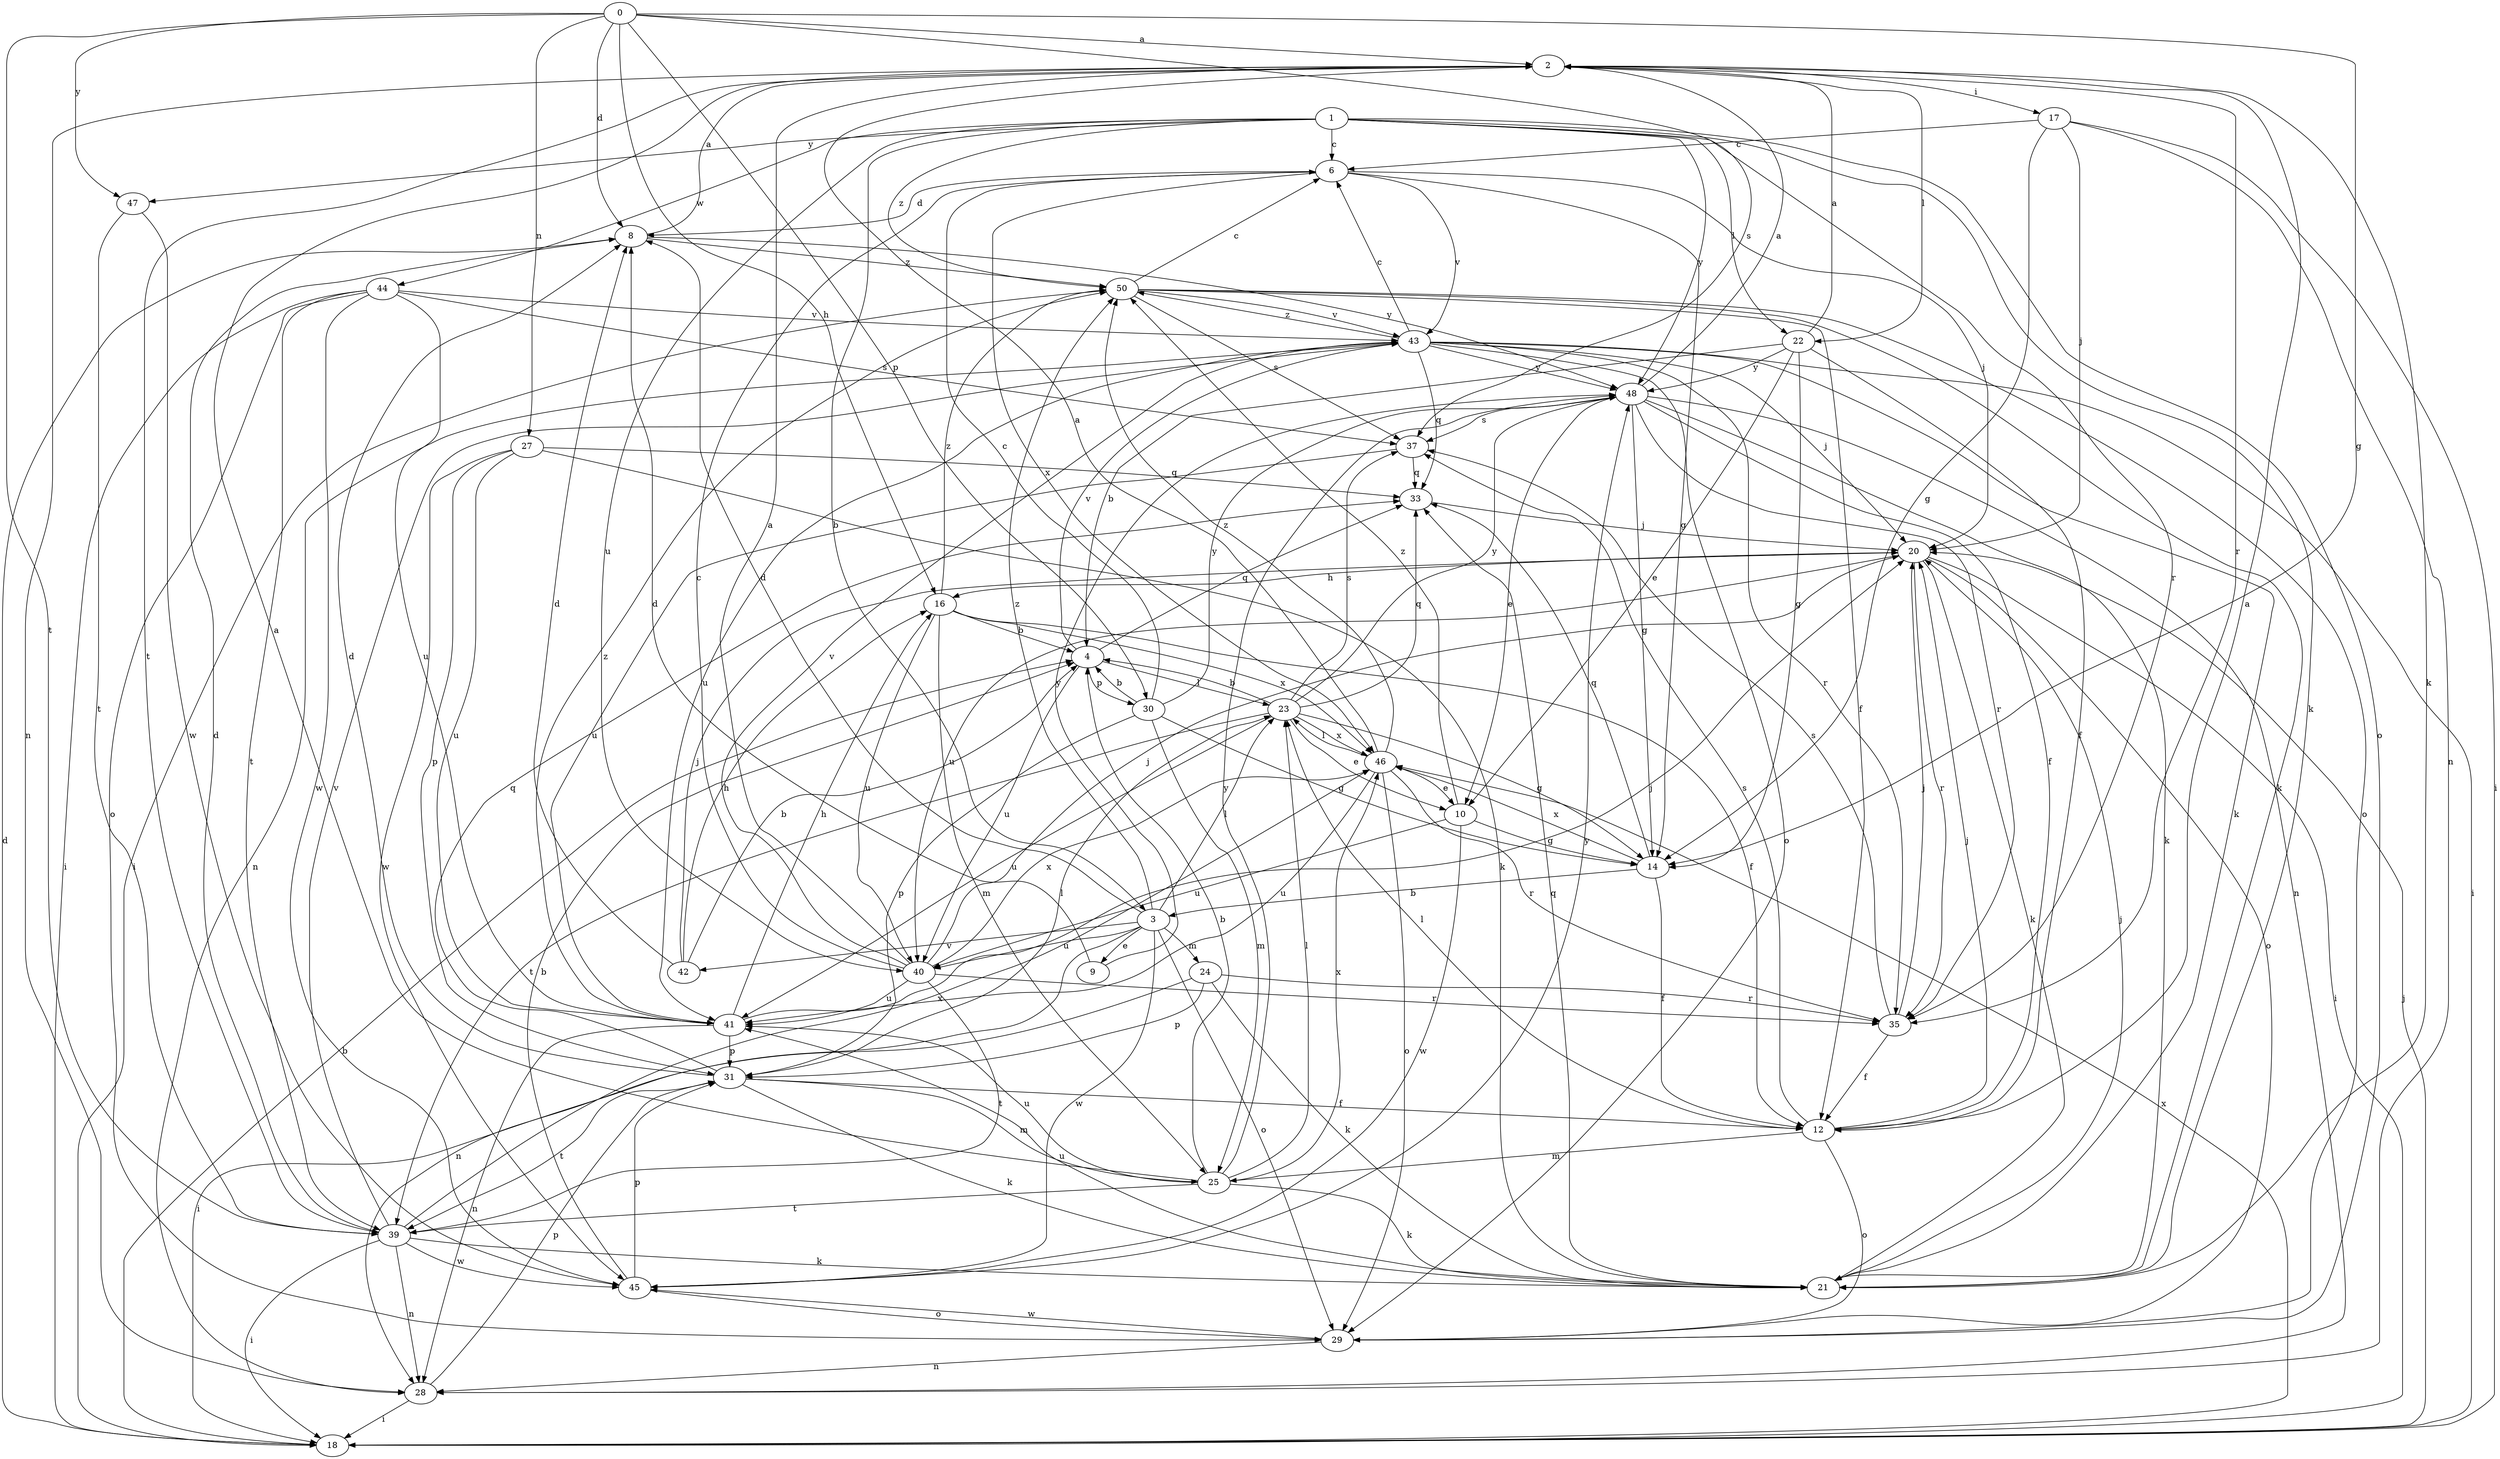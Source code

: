 strict digraph  {
0;
1;
2;
3;
4;
6;
8;
9;
10;
12;
14;
16;
17;
18;
20;
21;
22;
23;
24;
25;
27;
28;
29;
30;
31;
33;
35;
37;
39;
40;
41;
42;
43;
44;
45;
46;
47;
48;
50;
0 -> 2  [label=a];
0 -> 8  [label=d];
0 -> 14  [label=g];
0 -> 16  [label=h];
0 -> 27  [label=n];
0 -> 30  [label=p];
0 -> 37  [label=s];
0 -> 39  [label=t];
0 -> 47  [label=y];
1 -> 3  [label=b];
1 -> 6  [label=c];
1 -> 21  [label=k];
1 -> 22  [label=l];
1 -> 29  [label=o];
1 -> 35  [label=r];
1 -> 40  [label=u];
1 -> 44  [label=w];
1 -> 47  [label=y];
1 -> 48  [label=y];
1 -> 50  [label=z];
2 -> 17  [label=i];
2 -> 21  [label=k];
2 -> 22  [label=l];
2 -> 28  [label=n];
2 -> 35  [label=r];
2 -> 39  [label=t];
3 -> 8  [label=d];
3 -> 9  [label=e];
3 -> 23  [label=l];
3 -> 24  [label=m];
3 -> 28  [label=n];
3 -> 29  [label=o];
3 -> 40  [label=u];
3 -> 42  [label=v];
3 -> 45  [label=w];
3 -> 50  [label=z];
4 -> 23  [label=l];
4 -> 30  [label=p];
4 -> 33  [label=q];
4 -> 40  [label=u];
4 -> 43  [label=v];
6 -> 8  [label=d];
6 -> 14  [label=g];
6 -> 20  [label=j];
6 -> 43  [label=v];
6 -> 46  [label=x];
8 -> 2  [label=a];
8 -> 48  [label=y];
8 -> 50  [label=z];
9 -> 8  [label=d];
9 -> 48  [label=y];
10 -> 14  [label=g];
10 -> 40  [label=u];
10 -> 45  [label=w];
10 -> 50  [label=z];
12 -> 2  [label=a];
12 -> 20  [label=j];
12 -> 23  [label=l];
12 -> 25  [label=m];
12 -> 29  [label=o];
12 -> 37  [label=s];
14 -> 3  [label=b];
14 -> 12  [label=f];
14 -> 33  [label=q];
14 -> 46  [label=x];
16 -> 4  [label=b];
16 -> 12  [label=f];
16 -> 25  [label=m];
16 -> 40  [label=u];
16 -> 46  [label=x];
16 -> 50  [label=z];
17 -> 6  [label=c];
17 -> 14  [label=g];
17 -> 18  [label=i];
17 -> 20  [label=j];
17 -> 28  [label=n];
18 -> 4  [label=b];
18 -> 8  [label=d];
18 -> 20  [label=j];
18 -> 46  [label=x];
20 -> 16  [label=h];
20 -> 18  [label=i];
20 -> 21  [label=k];
20 -> 29  [label=o];
20 -> 35  [label=r];
20 -> 40  [label=u];
21 -> 20  [label=j];
21 -> 33  [label=q];
21 -> 41  [label=u];
22 -> 2  [label=a];
22 -> 4  [label=b];
22 -> 10  [label=e];
22 -> 12  [label=f];
22 -> 14  [label=g];
22 -> 48  [label=y];
23 -> 4  [label=b];
23 -> 10  [label=e];
23 -> 14  [label=g];
23 -> 33  [label=q];
23 -> 37  [label=s];
23 -> 39  [label=t];
23 -> 41  [label=u];
23 -> 46  [label=x];
23 -> 48  [label=y];
24 -> 18  [label=i];
24 -> 21  [label=k];
24 -> 31  [label=p];
24 -> 35  [label=r];
25 -> 2  [label=a];
25 -> 4  [label=b];
25 -> 21  [label=k];
25 -> 23  [label=l];
25 -> 39  [label=t];
25 -> 41  [label=u];
25 -> 46  [label=x];
25 -> 48  [label=y];
27 -> 21  [label=k];
27 -> 31  [label=p];
27 -> 33  [label=q];
27 -> 41  [label=u];
27 -> 45  [label=w];
28 -> 18  [label=i];
28 -> 31  [label=p];
29 -> 28  [label=n];
29 -> 45  [label=w];
30 -> 4  [label=b];
30 -> 6  [label=c];
30 -> 14  [label=g];
30 -> 25  [label=m];
30 -> 31  [label=p];
30 -> 48  [label=y];
31 -> 8  [label=d];
31 -> 12  [label=f];
31 -> 21  [label=k];
31 -> 23  [label=l];
31 -> 25  [label=m];
31 -> 33  [label=q];
31 -> 39  [label=t];
33 -> 20  [label=j];
35 -> 12  [label=f];
35 -> 20  [label=j];
35 -> 37  [label=s];
37 -> 33  [label=q];
37 -> 41  [label=u];
39 -> 8  [label=d];
39 -> 18  [label=i];
39 -> 21  [label=k];
39 -> 28  [label=n];
39 -> 43  [label=v];
39 -> 45  [label=w];
39 -> 46  [label=x];
40 -> 2  [label=a];
40 -> 6  [label=c];
40 -> 20  [label=j];
40 -> 35  [label=r];
40 -> 39  [label=t];
40 -> 41  [label=u];
40 -> 43  [label=v];
40 -> 46  [label=x];
41 -> 16  [label=h];
41 -> 20  [label=j];
41 -> 28  [label=n];
41 -> 31  [label=p];
41 -> 50  [label=z];
42 -> 4  [label=b];
42 -> 8  [label=d];
42 -> 16  [label=h];
42 -> 20  [label=j];
43 -> 6  [label=c];
43 -> 18  [label=i];
43 -> 20  [label=j];
43 -> 21  [label=k];
43 -> 28  [label=n];
43 -> 29  [label=o];
43 -> 33  [label=q];
43 -> 35  [label=r];
43 -> 41  [label=u];
43 -> 48  [label=y];
43 -> 50  [label=z];
44 -> 18  [label=i];
44 -> 29  [label=o];
44 -> 37  [label=s];
44 -> 39  [label=t];
44 -> 41  [label=u];
44 -> 43  [label=v];
44 -> 45  [label=w];
45 -> 4  [label=b];
45 -> 29  [label=o];
45 -> 31  [label=p];
45 -> 48  [label=y];
46 -> 2  [label=a];
46 -> 10  [label=e];
46 -> 23  [label=l];
46 -> 29  [label=o];
46 -> 35  [label=r];
46 -> 41  [label=u];
46 -> 50  [label=z];
47 -> 39  [label=t];
47 -> 45  [label=w];
48 -> 2  [label=a];
48 -> 10  [label=e];
48 -> 12  [label=f];
48 -> 14  [label=g];
48 -> 21  [label=k];
48 -> 28  [label=n];
48 -> 35  [label=r];
48 -> 37  [label=s];
50 -> 6  [label=c];
50 -> 12  [label=f];
50 -> 18  [label=i];
50 -> 21  [label=k];
50 -> 29  [label=o];
50 -> 37  [label=s];
50 -> 43  [label=v];
}

